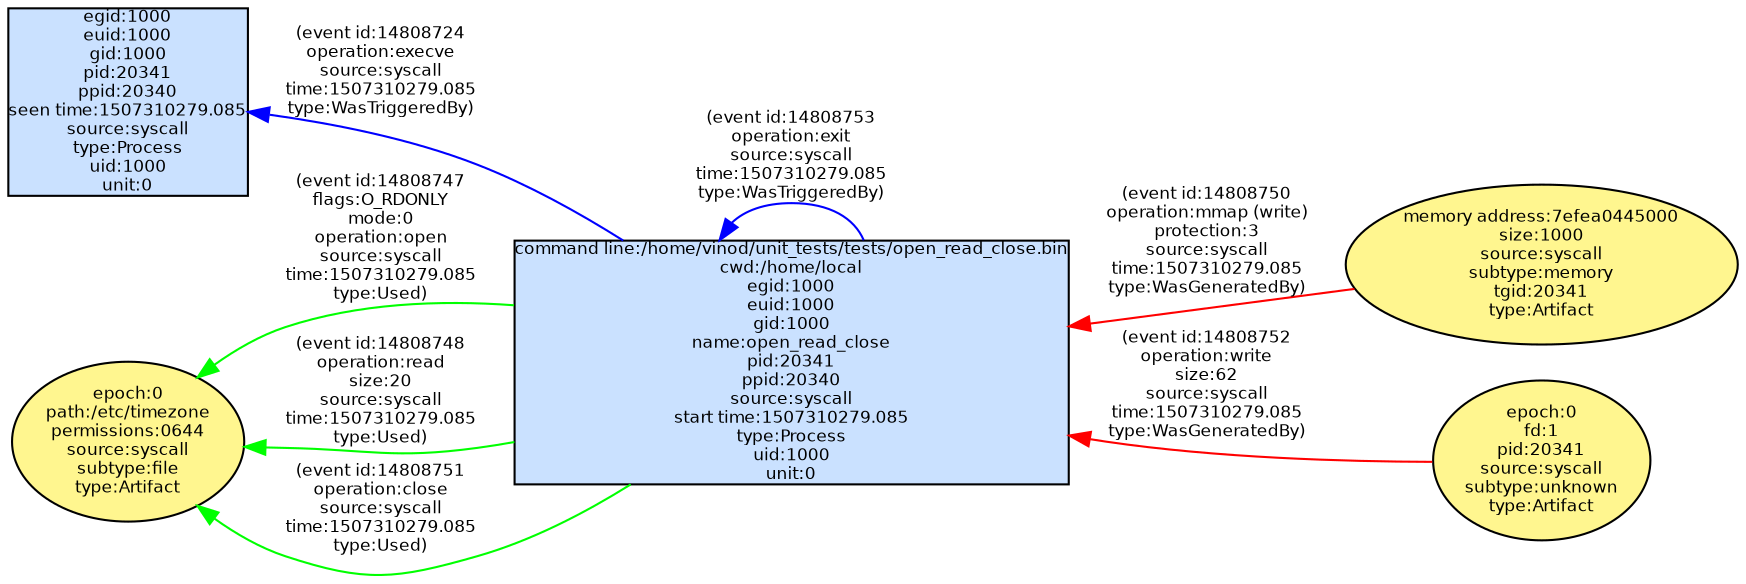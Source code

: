 digraph spade2dot {
graph [rankdir = "RL"];
node [fontname="Helvetica" fontsize="8" style="filled" margin="0.0,0.0"];
edge [fontname="Helvetica" fontsize="8"];
"2c724219764ff0c8bf514a50513e8c72" [label="egid:1000\neuid:1000\ngid:1000\npid:20341\nppid:20340\nseen time:1507310279.085\nsource:syscall\ntype:Process\nuid:1000\nunit:0" shape="box" fillcolor="lightsteelblue1"];
"651dd595768f1bd2ff3a7c8180873534" [label="command line:/home/vinod/unit_tests/tests/open_read_close.bin\ncwd:/home/local\negid:1000\neuid:1000\ngid:1000\nname:open_read_close\npid:20341\nppid:20340\nsource:syscall\nstart time:1507310279.085\ntype:Process\nuid:1000\nunit:0" shape="box" fillcolor="lightsteelblue1"];
"651dd595768f1bd2ff3a7c8180873534" -> "2c724219764ff0c8bf514a50513e8c72" [label="(event id:14808724\noperation:execve\nsource:syscall\ntime:1507310279.085\ntype:WasTriggeredBy)" color="blue" style="solid"];
"3a5ed4501f2288b3c3a02cf4fbbe59b7" [label="epoch:0\npath:/etc/timezone\npermissions:0644\nsource:syscall\nsubtype:file\ntype:Artifact" shape="ellipse" fillcolor="khaki1"];
"651dd595768f1bd2ff3a7c8180873534" -> "3a5ed4501f2288b3c3a02cf4fbbe59b7" [label="(event id:14808747\nflags:O_RDONLY\nmode:0\noperation:open\nsource:syscall\ntime:1507310279.085\ntype:Used)" color="green" style="solid"];
"651dd595768f1bd2ff3a7c8180873534" -> "3a5ed4501f2288b3c3a02cf4fbbe59b7" [label="(event id:14808748\noperation:read\nsize:20\nsource:syscall\ntime:1507310279.085\ntype:Used)" color="green" style="solid"];
"ddf0f8708570bad0319820ea6ceb9515" [label="memory address:7efea0445000\nsize:1000\nsource:syscall\nsubtype:memory\ntgid:20341\ntype:Artifact" shape="ellipse" fillcolor="khaki1"];
"ddf0f8708570bad0319820ea6ceb9515" -> "651dd595768f1bd2ff3a7c8180873534" [label="(event id:14808750\noperation:mmap (write)\nprotection:3\nsource:syscall\ntime:1507310279.085\ntype:WasGeneratedBy)" color="red" style="solid"];
"651dd595768f1bd2ff3a7c8180873534" -> "3a5ed4501f2288b3c3a02cf4fbbe59b7" [label="(event id:14808751\noperation:close\nsource:syscall\ntime:1507310279.085\ntype:Used)" color="green" style="solid"];
"ae512c3a77b89cd82d2ce5e65564d4ac" [label="epoch:0\nfd:1\npid:20341\nsource:syscall\nsubtype:unknown\ntype:Artifact" shape="ellipse" fillcolor="khaki1"];
"ae512c3a77b89cd82d2ce5e65564d4ac" -> "651dd595768f1bd2ff3a7c8180873534" [label="(event id:14808752\noperation:write\nsize:62\nsource:syscall\ntime:1507310279.085\ntype:WasGeneratedBy)" color="red" style="solid"];
"651dd595768f1bd2ff3a7c8180873534" -> "651dd595768f1bd2ff3a7c8180873534" [label="(event id:14808753\noperation:exit\nsource:syscall\ntime:1507310279.085\ntype:WasTriggeredBy)" color="blue" style="solid"];
}
